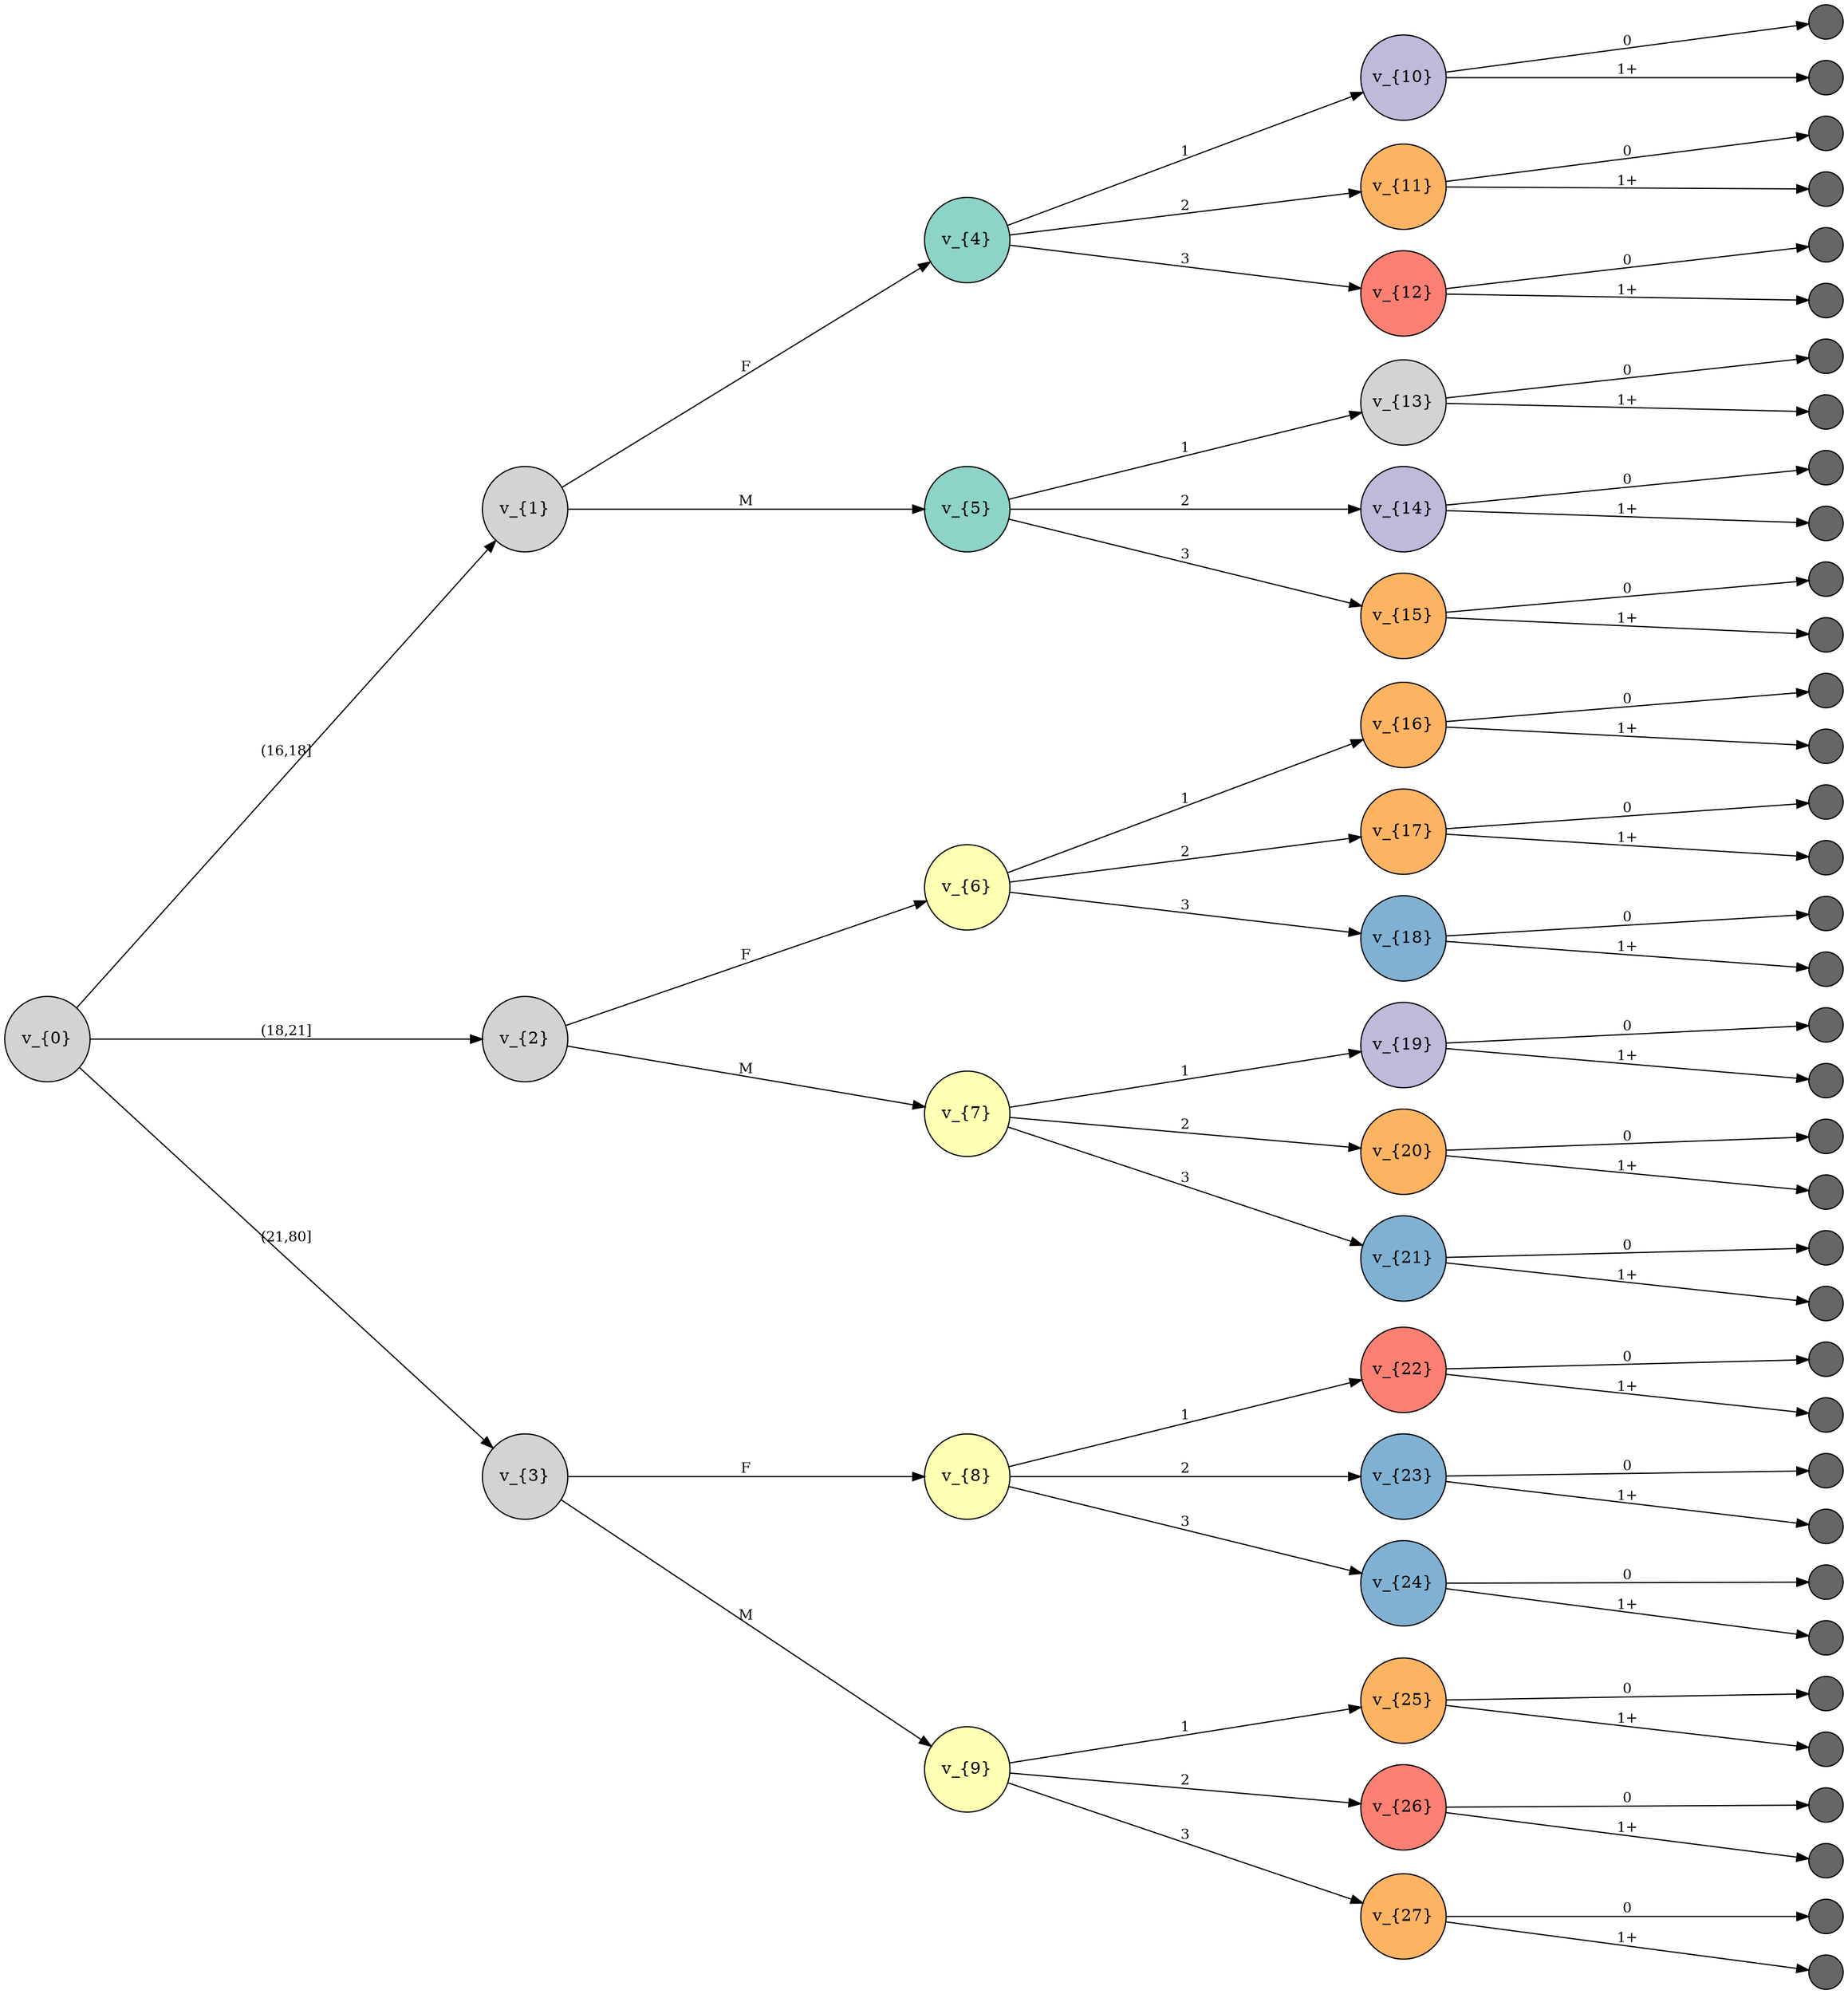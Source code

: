 digraph G {
rankdir=LR;
ranksep=4;
"v_{0}" -> "v_{1}"  [color=black, fontsize=12, label="(16,18]", labelfontcolor="#009933"];
"v_{0}" -> "v_{2}"  [color=black, fontsize=12, label="(18,21]", labelfontcolor="#009933"];
"v_{0}" -> "v_{3}"  [color=black, fontsize=12, label="(21,80]", labelfontcolor="#009933"];
"v_{1}" -> "v_{4}"  [color=black, fontsize=12, label=F, labelfontcolor="#009933"];
"v_{1}" -> "v_{5}"  [color=black, fontsize=12, label=M, labelfontcolor="#009933"];
"v_{2}" -> "v_{6}"  [color=black, fontsize=12, label=F, labelfontcolor="#009933"];
"v_{2}" -> "v_{7}"  [color=black, fontsize=12, label=M, labelfontcolor="#009933"];
"v_{3}" -> "v_{8}"  [color=black, fontsize=12, label=F, labelfontcolor="#009933"];
"v_{3}" -> "v_{9}"  [color=black, fontsize=12, label=M, labelfontcolor="#009933"];
"v_{4}" -> "v_{10}"  [color=black, fontsize=12, label=1, labelfontcolor="#009933"];
"v_{4}" -> "v_{11}"  [color=black, fontsize=12, label=2, labelfontcolor="#009933"];
"v_{4}" -> "v_{12}"  [color=black, fontsize=12, label=3, labelfontcolor="#009933"];
"v_{5}" -> "v_{13}"  [color=black, fontsize=12, label=1, labelfontcolor="#009933"];
"v_{5}" -> "v_{14}"  [color=black, fontsize=12, label=2, labelfontcolor="#009933"];
"v_{5}" -> "v_{15}"  [color=black, fontsize=12, label=3, labelfontcolor="#009933"];
"v_{6}" -> "v_{16}"  [color=black, fontsize=12, label=1, labelfontcolor="#009933"];
"v_{6}" -> "v_{17}"  [color=black, fontsize=12, label=2, labelfontcolor="#009933"];
"v_{6}" -> "v_{18}"  [color=black, fontsize=12, label=3, labelfontcolor="#009933"];
"v_{7}" -> "v_{19}"  [color=black, fontsize=12, label=1, labelfontcolor="#009933"];
"v_{7}" -> "v_{20}"  [color=black, fontsize=12, label=2, labelfontcolor="#009933"];
"v_{7}" -> "v_{21}"  [color=black, fontsize=12, label=3, labelfontcolor="#009933"];
"v_{8}" -> "v_{22}"  [color=black, fontsize=12, label=1, labelfontcolor="#009933"];
"v_{8}" -> "v_{23}"  [color=black, fontsize=12, label=2, labelfontcolor="#009933"];
"v_{8}" -> "v_{24}"  [color=black, fontsize=12, label=3, labelfontcolor="#009933"];
"v_{9}" -> "v_{25}"  [color=black, fontsize=12, label=1, labelfontcolor="#009933"];
"v_{9}" -> "v_{26}"  [color=black, fontsize=12, label=2, labelfontcolor="#009933"];
"v_{9}" -> "v_{27}"  [color=black, fontsize=12, label=3, labelfontcolor="#009933"];
"v_{10}" -> "v_{28}"  [color=black, fontsize=12, label=0, labelfontcolor="#009933"];
"v_{10}" -> "v_{29}"  [color=black, fontsize=12, label="1+", labelfontcolor="#009933"];
"v_{11}" -> "v_{30}"  [color=black, fontsize=12, label=0, labelfontcolor="#009933"];
"v_{11}" -> "v_{31}"  [color=black, fontsize=12, label="1+", labelfontcolor="#009933"];
"v_{12}" -> "v_{32}"  [color=black, fontsize=12, label=0, labelfontcolor="#009933"];
"v_{12}" -> "v_{33}"  [color=black, fontsize=12, label="1+", labelfontcolor="#009933"];
"v_{13}" -> "v_{34}"  [color=black, fontsize=12, label=0, labelfontcolor="#009933"];
"v_{13}" -> "v_{35}"  [color=black, fontsize=12, label="1+", labelfontcolor="#009933"];
"v_{14}" -> "v_{36}"  [color=black, fontsize=12, label=0, labelfontcolor="#009933"];
"v_{14}" -> "v_{37}"  [color=black, fontsize=12, label="1+", labelfontcolor="#009933"];
"v_{15}" -> "v_{38}"  [color=black, fontsize=12, label=0, labelfontcolor="#009933"];
"v_{15}" -> "v_{39}"  [color=black, fontsize=12, label="1+", labelfontcolor="#009933"];
"v_{16}" -> "v_{40}"  [color=black, fontsize=12, label=0, labelfontcolor="#009933"];
"v_{16}" -> "v_{41}"  [color=black, fontsize=12, label="1+", labelfontcolor="#009933"];
"v_{17}" -> "v_{42}"  [color=black, fontsize=12, label=0, labelfontcolor="#009933"];
"v_{17}" -> "v_{43}"  [color=black, fontsize=12, label="1+", labelfontcolor="#009933"];
"v_{18}" -> "v_{44}"  [color=black, fontsize=12, label=0, labelfontcolor="#009933"];
"v_{18}" -> "v_{45}"  [color=black, fontsize=12, label="1+", labelfontcolor="#009933"];
"v_{19}" -> "v_{46}"  [color=black, fontsize=12, label=0, labelfontcolor="#009933"];
"v_{19}" -> "v_{47}"  [color=black, fontsize=12, label="1+", labelfontcolor="#009933"];
"v_{20}" -> "v_{48}"  [color=black, fontsize=12, label=0, labelfontcolor="#009933"];
"v_{20}" -> "v_{49}"  [color=black, fontsize=12, label="1+", labelfontcolor="#009933"];
"v_{21}" -> "v_{50}"  [color=black, fontsize=12, label=0, labelfontcolor="#009933"];
"v_{21}" -> "v_{51}"  [color=black, fontsize=12, label="1+", labelfontcolor="#009933"];
"v_{22}" -> "v_{52}"  [color=black, fontsize=12, label=0, labelfontcolor="#009933"];
"v_{22}" -> "v_{53}"  [color=black, fontsize=12, label="1+", labelfontcolor="#009933"];
"v_{23}" -> "v_{54}"  [color=black, fontsize=12, label=0, labelfontcolor="#009933"];
"v_{23}" -> "v_{55}"  [color=black, fontsize=12, label="1+", labelfontcolor="#009933"];
"v_{24}" -> "v_{56}"  [color=black, fontsize=12, label=0, labelfontcolor="#009933"];
"v_{24}" -> "v_{57}"  [color=black, fontsize=12, label="1+", labelfontcolor="#009933"];
"v_{25}" -> "v_{58}"  [color=black, fontsize=12, label=0, labelfontcolor="#009933"];
"v_{25}" -> "v_{59}"  [color=black, fontsize=12, label="1+", labelfontcolor="#009933"];
"v_{26}" -> "v_{60}"  [color=black, fontsize=12, label=0, labelfontcolor="#009933"];
"v_{26}" -> "v_{61}"  [color=black, fontsize=12, label="1+", labelfontcolor="#009933"];
"v_{27}" -> "v_{62}"  [color=black, fontsize=12, label=0, labelfontcolor="#009933"];
"v_{27}" -> "v_{63}"  [color=black, fontsize=12, label="1+", labelfontcolor="#009933"];
"v_{0}" [fillcolor=lightgrey, fixedsize=True, label="v_{0}", shape=circle, style=filled, width=1];
"v_{1}" [fillcolor=lightgrey, fixedsize=True, label="v_{1}", shape=circle, style=filled, width=1];
"v_{2}" [fillcolor=lightgrey, fixedsize=True, label="v_{2}", shape=circle, style=filled, width=1];
"v_{3}" [fillcolor=lightgrey, fixedsize=True, label="v_{3}", shape=circle, style=filled, width=1];
"v_{4}" [fillcolor="#8dd3c7", fixedsize=True, label="v_{4}", shape=circle, style=filled, width=1];
"v_{5}" [fillcolor="#8dd3c7", fixedsize=True, label="v_{5}", shape=circle, style=filled, width=1];
"v_{6}" [fillcolor="#ffffb3", fixedsize=True, label="v_{6}", shape=circle, style=filled, width=1];
"v_{7}" [fillcolor="#ffffb3", fixedsize=True, label="v_{7}", shape=circle, style=filled, width=1];
"v_{8}" [fillcolor="#ffffb3", fixedsize=True, label="v_{8}", shape=circle, style=filled, width=1];
"v_{9}" [fillcolor="#ffffb3", fixedsize=True, label="v_{9}", shape=circle, style=filled, width=1];
"v_{10}" [fillcolor="#bebada", fixedsize=True, label="v_{10}", shape=circle, style=filled, width=1];
"v_{11}" [fillcolor="#fdb462", fixedsize=True, label="v_{11}", shape=circle, style=filled, width=1];
"v_{12}" [fillcolor="#fb8072", fixedsize=True, label="v_{12}", shape=circle, style=filled, width=1];
"v_{13}" [fillcolor=lightgrey, fixedsize=True, label="v_{13}", shape=circle, style=filled, width=1];
"v_{14}" [fillcolor="#bebada", fixedsize=True, label="v_{14}", shape=circle, style=filled, width=1];
"v_{15}" [fillcolor="#fdb462", fixedsize=True, label="v_{15}", shape=circle, style=filled, width=1];
"v_{16}" [fillcolor="#fdb462", fixedsize=True, label="v_{16}", shape=circle, style=filled, width=1];
"v_{17}" [fillcolor="#fdb462", fixedsize=True, label="v_{17}", shape=circle, style=filled, width=1];
"v_{18}" [fillcolor="#80b1d3", fixedsize=True, label="v_{18}", shape=circle, style=filled, width=1];
"v_{19}" [fillcolor="#bebada", fixedsize=True, label="v_{19}", shape=circle, style=filled, width=1];
"v_{20}" [fillcolor="#fdb462", fixedsize=True, label="v_{20}", shape=circle, style=filled, width=1];
"v_{21}" [fillcolor="#80b1d3", fixedsize=True, label="v_{21}", shape=circle, style=filled, width=1];
"v_{22}" [fillcolor="#fb8072", fixedsize=True, label="v_{22}", shape=circle, style=filled, width=1];
"v_{23}" [fillcolor="#80b1d3", fixedsize=True, label="v_{23}", shape=circle, style=filled, width=1];
"v_{24}" [fillcolor="#80b1d3", fixedsize=True, label="v_{24}", shape=circle, style=filled, width=1];
"v_{25}" [fillcolor="#fdb462", fixedsize=True, label="v_{25}", shape=circle, style=filled, width=1];
"v_{26}" [fillcolor="#fb8072", fixedsize=True, label="v_{26}", shape=circle, style=filled, width=1];
"v_{27}" [fillcolor="#fdb462", fixedsize=True, label="v_{27}", shape=circle, style=filled, width=1];
"v_{28}" [fillcolor="#666666", label="", shape=circle, style=filled, width=0.4];
"v_{29}" [fillcolor="#666666", label="", shape=circle, style=filled, width=0.4];
"v_{30}" [fillcolor="#666666", label="", shape=circle, style=filled, width=0.4];
"v_{31}" [fillcolor="#666666", label="", shape=circle, style=filled, width=0.4];
"v_{32}" [fillcolor="#666666", label="", shape=circle, style=filled, width=0.4];
"v_{33}" [fillcolor="#666666", label="", shape=circle, style=filled, width=0.4];
"v_{34}" [fillcolor="#666666", label="", shape=circle, style=filled, width=0.4];
"v_{35}" [fillcolor="#666666", label="", shape=circle, style=filled, width=0.4];
"v_{36}" [fillcolor="#666666", label="", shape=circle, style=filled, width=0.4];
"v_{37}" [fillcolor="#666666", label="", shape=circle, style=filled, width=0.4];
"v_{38}" [fillcolor="#666666", label="", shape=circle, style=filled, width=0.4];
"v_{39}" [fillcolor="#666666", label="", shape=circle, style=filled, width=0.4];
"v_{40}" [fillcolor="#666666", label="", shape=circle, style=filled, width=0.4];
"v_{41}" [fillcolor="#666666", label="", shape=circle, style=filled, width=0.4];
"v_{42}" [fillcolor="#666666", label="", shape=circle, style=filled, width=0.4];
"v_{43}" [fillcolor="#666666", label="", shape=circle, style=filled, width=0.4];
"v_{44}" [fillcolor="#666666", label="", shape=circle, style=filled, width=0.4];
"v_{45}" [fillcolor="#666666", label="", shape=circle, style=filled, width=0.4];
"v_{46}" [fillcolor="#666666", label="", shape=circle, style=filled, width=0.4];
"v_{47}" [fillcolor="#666666", label="", shape=circle, style=filled, width=0.4];
"v_{48}" [fillcolor="#666666", label="", shape=circle, style=filled, width=0.4];
"v_{49}" [fillcolor="#666666", label="", shape=circle, style=filled, width=0.4];
"v_{50}" [fillcolor="#666666", label="", shape=circle, style=filled, width=0.4];
"v_{51}" [fillcolor="#666666", label="", shape=circle, style=filled, width=0.4];
"v_{52}" [fillcolor="#666666", label="", shape=circle, style=filled, width=0.4];
"v_{53}" [fillcolor="#666666", label="", shape=circle, style=filled, width=0.4];
"v_{54}" [fillcolor="#666666", label="", shape=circle, style=filled, width=0.4];
"v_{55}" [fillcolor="#666666", label="", shape=circle, style=filled, width=0.4];
"v_{56}" [fillcolor="#666666", label="", shape=circle, style=filled, width=0.4];
"v_{57}" [fillcolor="#666666", label="", shape=circle, style=filled, width=0.4];
"v_{58}" [fillcolor="#666666", label="", shape=circle, style=filled, width=0.4];
"v_{59}" [fillcolor="#666666", label="", shape=circle, style=filled, width=0.4];
"v_{60}" [fillcolor="#666666", label="", shape=circle, style=filled, width=0.4];
"v_{61}" [fillcolor="#666666", label="", shape=circle, style=filled, width=0.4];
"v_{62}" [fillcolor="#666666", label="", shape=circle, style=filled, width=0.4];
"v_{63}" [fillcolor="#666666", label="", shape=circle, style=filled, width=0.4];
}
